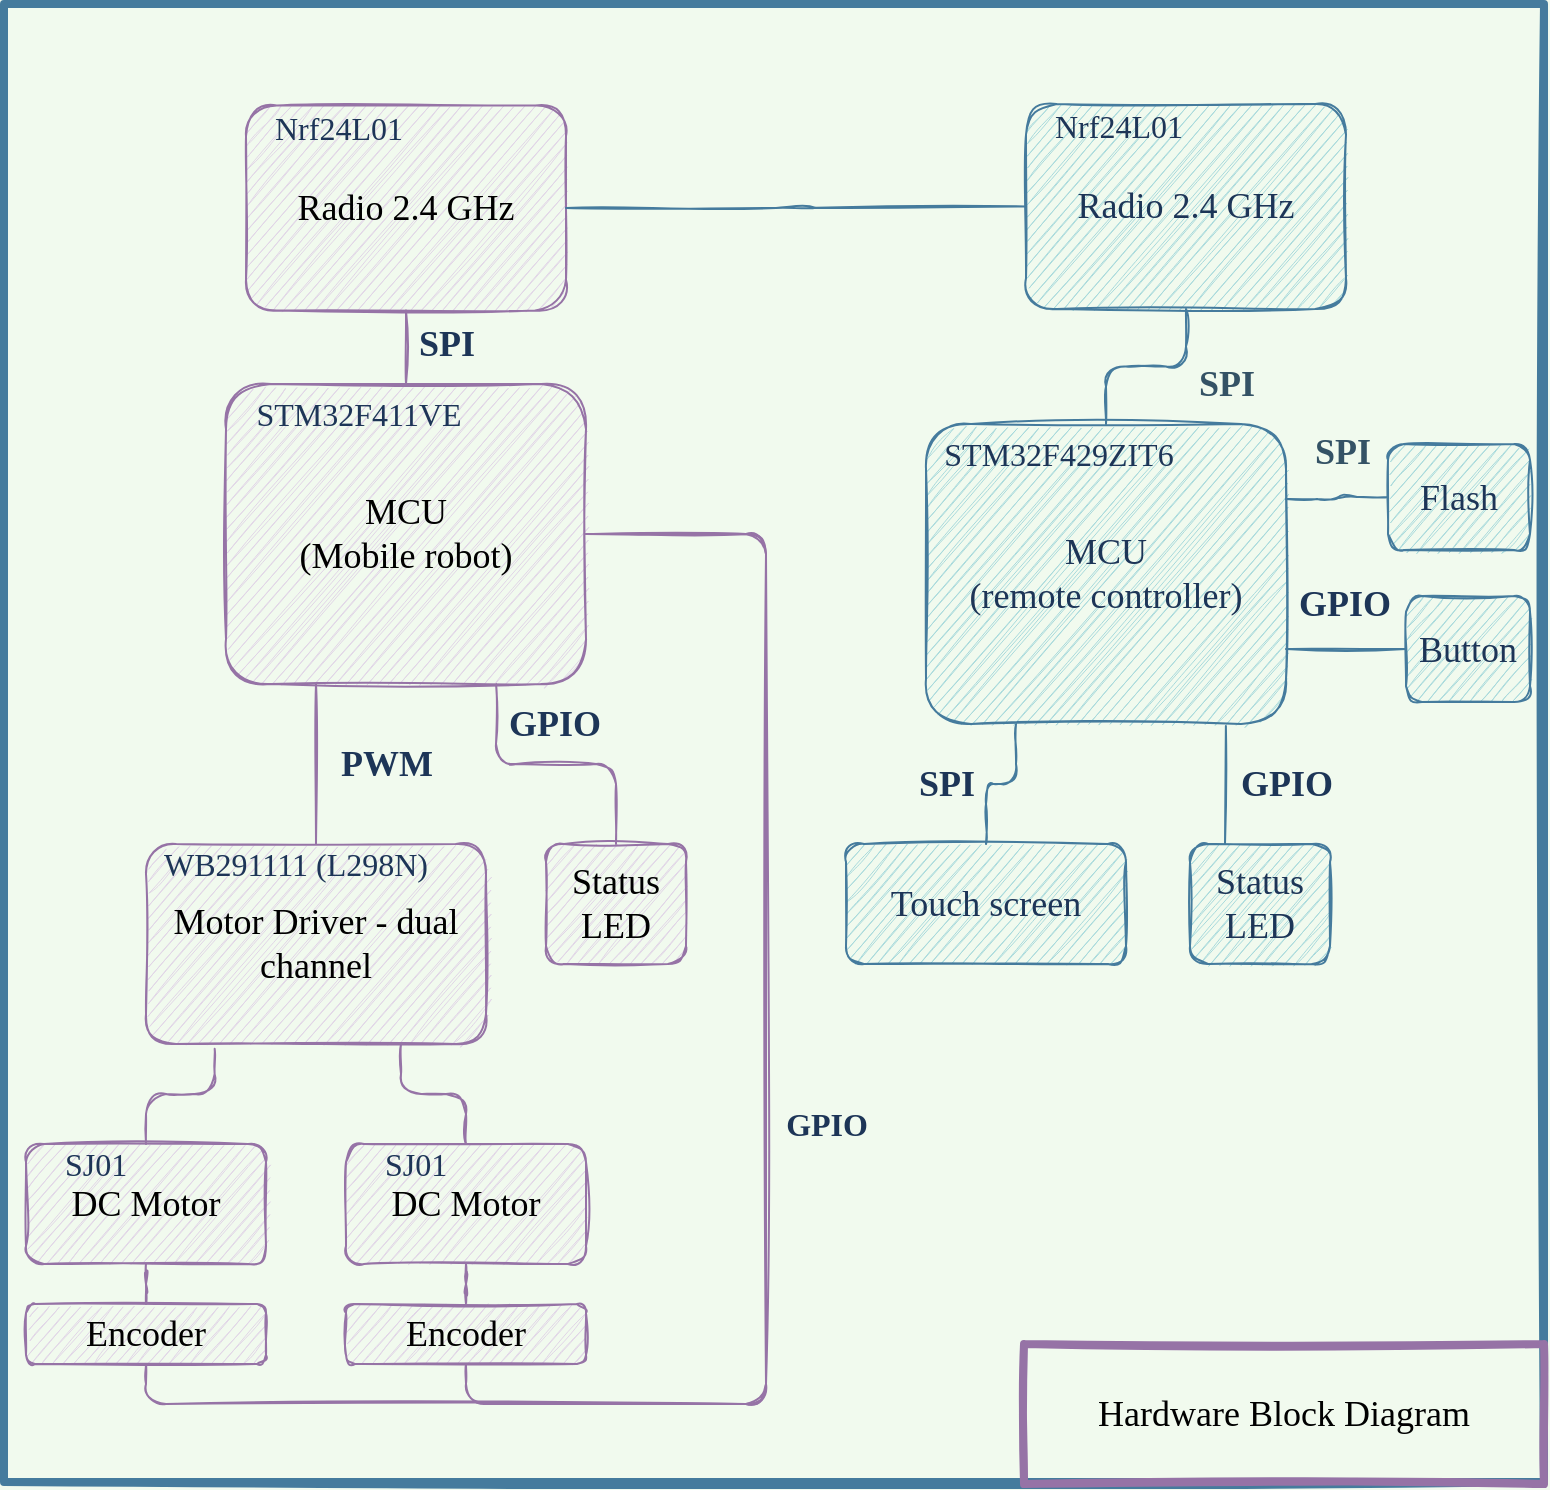 <mxfile version="16.5.1" type="device"><diagram id="fh3kz13Z7o8pKzMiirxR" name="Page-1"><mxGraphModel dx="2048" dy="754" grid="1" gridSize="10" guides="1" tooltips="1" connect="1" arrows="1" fold="1" page="1" pageScale="1" pageWidth="827" pageHeight="1169" background="#F1FAEE" math="0" shadow="0"><root><mxCell id="0"/><mxCell id="1" parent="0"/><mxCell id="w8mIpnhObAFhSEqiOdWa-1" value="" style="rounded=0;whiteSpace=wrap;html=1;fontColor=#1D3557;strokeColor=#457B9D;fillColor=none;strokeWidth=4;sketch=1;fontFamily=Computer Modern;fontSource=https%3A%2F%2Ffonts.googleapis.com%2Fcss%3Ffamily%3DComputer%2BModern;shadow=0;glass=0;" parent="1" vertex="1"><mxGeometry x="-801" y="180" width="770" height="739" as="geometry"/></mxCell><mxCell id="Uzonyh6WQcR22hM6_mPs-10" value="&lt;font face=&quot;Computer Modern&quot; style=&quot;font-size: 18px&quot;&gt;Hardware Block Diagram&lt;/font&gt;" style="rounded=0;whiteSpace=wrap;html=1;strokeColor=#9673a6;strokeWidth=4;fillColor=none;sketch=1;" parent="1" vertex="1"><mxGeometry x="-291" y="850" width="260" height="70" as="geometry"/></mxCell><mxCell id="w8mIpnhObAFhSEqiOdWa-7" value="&lt;font face=&quot;Computer Modern&quot; data-font-src=&quot;https://fonts.googleapis.com/css?family=Computer+Modern&quot;&gt;SPI&lt;/font&gt;" style="edgeStyle=orthogonalEdgeStyle;shape=connector;rounded=1;sketch=1;orthogonalLoop=1;jettySize=auto;html=1;exitX=0.5;exitY=0;exitDx=0;exitDy=0;entryX=0.5;entryY=1;entryDx=0;entryDy=0;labelBackgroundColor=none;fontFamily=Helvetica;fontSize=18;fontColor=#345265;startArrow=none;startFill=0;endArrow=none;endFill=0;strokeColor=#457B9D;fontStyle=1;" parent="1" source="Uzonyh6WQcR22hM6_mPs-31" target="Uzonyh6WQcR22hM6_mPs-35" edge="1"><mxGeometry x="0.411" y="-22" relative="1" as="geometry"><mxPoint x="-2" y="9" as="offset"/></mxGeometry></mxCell><mxCell id="w8mIpnhObAFhSEqiOdWa-22" value="SPI" style="edgeStyle=orthogonalEdgeStyle;shape=connector;rounded=1;sketch=1;orthogonalLoop=1;jettySize=auto;html=1;labelBackgroundColor=none;fontFamily=Computer Modern;fontSource=https%3A%2F%2Ffonts.googleapis.com%2Fcss%3Ffamily%3DComputer%2BModern;fontSize=18;fontColor=#1D3557;startArrow=none;startFill=0;endArrow=none;endFill=0;strokeColor=#457B9D;exitX=0.25;exitY=1;exitDx=0;exitDy=0;fontStyle=1" parent="1" source="Uzonyh6WQcR22hM6_mPs-31" target="w8mIpnhObAFhSEqiOdWa-21" edge="1"><mxGeometry x="0.201" y="-20" relative="1" as="geometry"><mxPoint as="offset"/></mxGeometry></mxCell><mxCell id="w8mIpnhObAFhSEqiOdWa-14" value="&lt;font face=&quot;Computer Modern&quot; data-font-src=&quot;https://fonts.googleapis.com/css?family=Computer+Modern&quot; style=&quot;font-size: 18px&quot;&gt;&lt;b&gt;PWM&lt;/b&gt;&lt;/font&gt;" style="edgeStyle=orthogonalEdgeStyle;shape=connector;rounded=1;sketch=1;orthogonalLoop=1;jettySize=auto;html=1;labelBackgroundColor=none;fontFamily=Helvetica;fontSize=12;fontColor=#1D3557;startArrow=none;startFill=0;endArrow=none;endFill=0;strokeColor=#9673a6;exitX=0.25;exitY=1;exitDx=0;exitDy=0;fillColor=#e1d5e7;" parent="1" source="Uzonyh6WQcR22hM6_mPs-33" target="w8mIpnhObAFhSEqiOdWa-13" edge="1"><mxGeometry y="35" relative="1" as="geometry"><mxPoint as="offset"/></mxGeometry></mxCell><mxCell id="w8mIpnhObAFhSEqiOdWa-20" value="GPIO" style="edgeStyle=orthogonalEdgeStyle;shape=connector;rounded=1;sketch=1;orthogonalLoop=1;jettySize=auto;html=1;labelBackgroundColor=none;fontFamily=Computer Modern;fontSource=https%3A%2F%2Ffonts.googleapis.com%2Fcss%3Ffamily%3DComputer%2BModern;fontSize=18;fontColor=#1D3557;startArrow=none;startFill=0;endArrow=none;endFill=0;strokeColor=#9673a6;exitX=0.75;exitY=1;exitDx=0;exitDy=0;fontStyle=1;fillColor=#e1d5e7;" parent="1" source="Uzonyh6WQcR22hM6_mPs-33" target="w8mIpnhObAFhSEqiOdWa-19" edge="1"><mxGeometry y="20" relative="1" as="geometry"><mxPoint x="-1" as="offset"/></mxGeometry></mxCell><mxCell id="w8mIpnhObAFhSEqiOdWa-30" value="&lt;b&gt;&lt;font style=&quot;font-size: 18px&quot;&gt;SPI&lt;/font&gt;&lt;/b&gt;" style="edgeStyle=orthogonalEdgeStyle;shape=connector;rounded=1;sketch=1;orthogonalLoop=1;jettySize=auto;html=1;exitX=0.5;exitY=0;exitDx=0;exitDy=0;entryX=0.5;entryY=1;entryDx=0;entryDy=0;labelBackgroundColor=none;fontFamily=Computer Modern;fontSource=https%3A%2F%2Ffonts.googleapis.com%2Fcss%3Ffamily%3DComputer%2BModern;fontSize=16;fontColor=#1D3557;startArrow=none;startFill=0;endArrow=none;endFill=0;strokeColor=#9673a6;fillColor=#e1d5e7;" parent="1" source="Uzonyh6WQcR22hM6_mPs-33" target="w8mIpnhObAFhSEqiOdWa-28" edge="1"><mxGeometry x="0.088" y="-20" relative="1" as="geometry"><mxPoint as="offset"/></mxGeometry></mxCell><mxCell id="w8mIpnhObAFhSEqiOdWa-16" value="" style="edgeStyle=orthogonalEdgeStyle;shape=connector;rounded=1;sketch=1;orthogonalLoop=1;jettySize=auto;html=1;labelBackgroundColor=none;fontFamily=Computer Modern;fontSource=https%3A%2F%2Ffonts.googleapis.com%2Fcss%3Ffamily%3DComputer%2BModern;fontSize=18;fontColor=#1D3557;startArrow=none;startFill=0;endArrow=none;endFill=0;strokeColor=#9673a6;exitX=0.202;exitY=1.024;exitDx=0;exitDy=0;exitPerimeter=0;fillColor=#e1d5e7;" parent="1" source="w8mIpnhObAFhSEqiOdWa-13" target="w8mIpnhObAFhSEqiOdWa-15" edge="1"><mxGeometry relative="1" as="geometry"/></mxCell><mxCell id="w8mIpnhObAFhSEqiOdWa-18" value="" style="edgeStyle=orthogonalEdgeStyle;shape=connector;rounded=1;sketch=1;orthogonalLoop=1;jettySize=auto;html=1;labelBackgroundColor=none;fontFamily=Computer Modern;fontSource=https%3A%2F%2Ffonts.googleapis.com%2Fcss%3Ffamily%3DComputer%2BModern;fontSize=18;fontColor=#1D3557;startArrow=none;startFill=0;endArrow=none;endFill=0;strokeColor=#9673a6;exitX=0.75;exitY=1;exitDx=0;exitDy=0;fillColor=#e1d5e7;" parent="1" source="w8mIpnhObAFhSEqiOdWa-13" target="w8mIpnhObAFhSEqiOdWa-17" edge="1"><mxGeometry relative="1" as="geometry"/></mxCell><mxCell id="w8mIpnhObAFhSEqiOdWa-42" value="" style="edgeStyle=orthogonalEdgeStyle;shape=connector;rounded=1;sketch=1;orthogonalLoop=1;jettySize=auto;html=1;labelBackgroundColor=none;fontFamily=Computer Modern;fontSource=https%3A%2F%2Ffonts.googleapis.com%2Fcss%3Ffamily%3DComputer%2BModern;fontSize=16;fontColor=#1D3557;startArrow=none;startFill=0;endArrow=none;endFill=0;strokeColor=#9673a6;fillColor=#e1d5e7;" parent="1" source="w8mIpnhObAFhSEqiOdWa-15" target="w8mIpnhObAFhSEqiOdWa-41" edge="1"><mxGeometry relative="1" as="geometry"/></mxCell><mxCell id="w8mIpnhObAFhSEqiOdWa-44" value="" style="edgeStyle=orthogonalEdgeStyle;shape=connector;rounded=1;sketch=1;orthogonalLoop=1;jettySize=auto;html=1;labelBackgroundColor=none;fontFamily=Computer Modern;fontSource=https%3A%2F%2Ffonts.googleapis.com%2Fcss%3Ffamily%3DComputer%2BModern;fontSize=16;fontColor=#1D3557;startArrow=none;startFill=0;endArrow=none;endFill=0;strokeColor=#9673a6;fillColor=#e1d5e7;" parent="1" source="w8mIpnhObAFhSEqiOdWa-17" target="w8mIpnhObAFhSEqiOdWa-43" edge="1"><mxGeometry relative="1" as="geometry"/></mxCell><mxCell id="w8mIpnhObAFhSEqiOdWa-19" value="Status LED" style="whiteSpace=wrap;html=1;fillColor=#e1d5e7;strokeColor=#9673a6;rounded=1;sketch=1;fontFamily=Computer Modern;fontSource=https%3A%2F%2Ffonts.googleapis.com%2Fcss%3Ffamily%3DComputer%2BModern;fontSize=18;" parent="1" vertex="1"><mxGeometry x="-530" y="600" width="70" height="60" as="geometry"/></mxCell><mxCell id="w8mIpnhObAFhSEqiOdWa-21" value="&lt;font face=&quot;Computer Modern&quot; style=&quot;font-size: 18px&quot;&gt;Touch screen&lt;br&gt;&lt;/font&gt;" style="rounded=1;whiteSpace=wrap;html=1;fillColor=#A8DADC;strokeColor=#457B9D;fontColor=#1D3557;sketch=1;" parent="1" vertex="1"><mxGeometry x="-380" y="600" width="140" height="60" as="geometry"/></mxCell><mxCell id="w8mIpnhObAFhSEqiOdWa-24" value="GPIO" style="edgeStyle=orthogonalEdgeStyle;shape=connector;rounded=1;sketch=1;orthogonalLoop=1;jettySize=auto;html=1;entryX=0.833;entryY=1.007;entryDx=0;entryDy=0;entryPerimeter=0;labelBackgroundColor=none;fontFamily=Computer Modern;fontSource=https%3A%2F%2Ffonts.googleapis.com%2Fcss%3Ffamily%3DComputer%2BModern;fontSize=18;fontColor=#1D3557;startArrow=none;startFill=0;endArrow=none;endFill=0;strokeColor=#457B9D;fontStyle=1;exitX=0.25;exitY=0;exitDx=0;exitDy=0;" parent="1" source="w8mIpnhObAFhSEqiOdWa-23" target="Uzonyh6WQcR22hM6_mPs-31" edge="1"><mxGeometry x="0.011" y="-30" relative="1" as="geometry"><Array as="points"><mxPoint x="-190" y="600"/></Array><mxPoint as="offset"/></mxGeometry></mxCell><mxCell id="w8mIpnhObAFhSEqiOdWa-23" value="Status LED" style="whiteSpace=wrap;html=1;fillColor=#A8DADC;strokeColor=#457B9D;fontColor=#1D3557;rounded=1;sketch=1;fontFamily=Computer Modern;fontSource=https%3A%2F%2Ffonts.googleapis.com%2Fcss%3Ffamily%3DComputer%2BModern;fontSize=18;" parent="1" vertex="1"><mxGeometry x="-208" y="600" width="70" height="60" as="geometry"/></mxCell><mxCell id="w8mIpnhObAFhSEqiOdWa-26" value="" style="group" parent="1" vertex="1" connectable="0"><mxGeometry x="-310" y="220" width="180" height="112.5" as="geometry"/></mxCell><mxCell id="Uzonyh6WQcR22hM6_mPs-35" value="&lt;font face=&quot;Computer Modern&quot; style=&quot;font-size: 18px&quot;&gt;Radio 2.4 GHz&lt;/font&gt;" style="rounded=1;whiteSpace=wrap;html=1;fillColor=#A8DADC;strokeColor=#457B9D;fontColor=#1D3557;sketch=1;" parent="w8mIpnhObAFhSEqiOdWa-26" vertex="1"><mxGeometry x="20" y="10" width="160" height="102.5" as="geometry"/></mxCell><mxCell id="w8mIpnhObAFhSEqiOdWa-25" value="&lt;font style=&quot;font-size: 16px&quot;&gt;Nrf24L01&lt;/font&gt;" style="text;html=1;strokeColor=none;fillColor=none;align=center;verticalAlign=middle;whiteSpace=wrap;rounded=0;sketch=1;fontFamily=Computer Modern;fontSource=https%3A%2F%2Ffonts.googleapis.com%2Fcss%3Ffamily%3DComputer%2BModern;fontSize=18;fontColor=#1D3557;labelBorderColor=none;" parent="w8mIpnhObAFhSEqiOdWa-26" vertex="1"><mxGeometry width="133" height="42" as="geometry"/></mxCell><mxCell id="w8mIpnhObAFhSEqiOdWa-27" value="" style="group" parent="1" vertex="1" connectable="0"><mxGeometry x="-700" y="220.75" width="180" height="112.5" as="geometry"/></mxCell><mxCell id="w8mIpnhObAFhSEqiOdWa-28" value="&lt;font face=&quot;Computer Modern&quot; style=&quot;font-size: 18px&quot;&gt;Radio 2.4 GHz&lt;/font&gt;" style="rounded=1;whiteSpace=wrap;html=1;fillColor=#e1d5e7;strokeColor=#9673a6;sketch=1;" parent="w8mIpnhObAFhSEqiOdWa-27" vertex="1"><mxGeometry x="20" y="10" width="160" height="102.5" as="geometry"/></mxCell><mxCell id="w8mIpnhObAFhSEqiOdWa-29" value="&lt;font style=&quot;font-size: 16px&quot;&gt;Nrf24L01&lt;/font&gt;" style="text;html=1;strokeColor=none;fillColor=none;align=center;verticalAlign=middle;whiteSpace=wrap;rounded=0;sketch=1;fontFamily=Computer Modern;fontSource=https%3A%2F%2Ffonts.googleapis.com%2Fcss%3Ffamily%3DComputer%2BModern;fontSize=18;fontColor=#1D3557;labelBorderColor=none;" parent="w8mIpnhObAFhSEqiOdWa-27" vertex="1"><mxGeometry width="133" height="42" as="geometry"/></mxCell><mxCell id="w8mIpnhObAFhSEqiOdWa-31" style="edgeStyle=orthogonalEdgeStyle;shape=connector;rounded=1;sketch=1;orthogonalLoop=1;jettySize=auto;html=1;exitX=1;exitY=0.5;exitDx=0;exitDy=0;entryX=0;entryY=0.5;entryDx=0;entryDy=0;labelBackgroundColor=none;fontFamily=Computer Modern;fontSource=https%3A%2F%2Ffonts.googleapis.com%2Fcss%3Ffamily%3DComputer%2BModern;fontSize=16;fontColor=#1D3557;startArrow=none;startFill=0;endArrow=none;endFill=0;strokeColor=#457B9D;" parent="1" source="w8mIpnhObAFhSEqiOdWa-28" target="Uzonyh6WQcR22hM6_mPs-35" edge="1"><mxGeometry relative="1" as="geometry"/></mxCell><mxCell id="w8mIpnhObAFhSEqiOdWa-45" style="edgeStyle=orthogonalEdgeStyle;shape=connector;rounded=1;sketch=1;orthogonalLoop=1;jettySize=auto;html=1;exitX=0.5;exitY=1;exitDx=0;exitDy=0;entryX=1;entryY=0.5;entryDx=0;entryDy=0;labelBackgroundColor=none;fontFamily=Computer Modern;fontSource=https%3A%2F%2Ffonts.googleapis.com%2Fcss%3Ffamily%3DComputer%2BModern;fontSize=16;fontColor=#1D3557;startArrow=none;startFill=0;endArrow=none;endFill=0;strokeColor=#9673a6;fillColor=#e1d5e7;" parent="1" source="w8mIpnhObAFhSEqiOdWa-41" target="Uzonyh6WQcR22hM6_mPs-33" edge="1"><mxGeometry relative="1" as="geometry"><Array as="points"><mxPoint x="-730" y="880"/><mxPoint x="-420" y="880"/><mxPoint x="-420" y="445"/></Array></mxGeometry></mxCell><mxCell id="w8mIpnhObAFhSEqiOdWa-41" value="Encoder" style="whiteSpace=wrap;html=1;fillColor=#e1d5e7;strokeColor=#9673a6;rounded=1;sketch=1;fontFamily=Computer Modern;fontSource=https%3A%2F%2Ffonts.googleapis.com%2Fcss%3Ffamily%3DComputer%2BModern;fontSize=18;" parent="1" vertex="1"><mxGeometry x="-790" y="830" width="120" height="30" as="geometry"/></mxCell><mxCell id="w8mIpnhObAFhSEqiOdWa-46" style="edgeStyle=orthogonalEdgeStyle;shape=connector;rounded=1;sketch=1;orthogonalLoop=1;jettySize=auto;html=1;exitX=0.5;exitY=1;exitDx=0;exitDy=0;labelBackgroundColor=none;fontFamily=Computer Modern;fontSource=https%3A%2F%2Ffonts.googleapis.com%2Fcss%3Ffamily%3DComputer%2BModern;fontSize=18;fontColor=#1D3557;startArrow=none;startFill=0;endArrow=none;endFill=0;strokeColor=#9673a6;entryX=1;entryY=0.5;entryDx=0;entryDy=0;fontStyle=1;fillColor=#e1d5e7;" parent="1" source="w8mIpnhObAFhSEqiOdWa-43" target="Uzonyh6WQcR22hM6_mPs-33" edge="1"><mxGeometry relative="1" as="geometry"><mxPoint x="-510" y="450" as="targetPoint"/><Array as="points"><mxPoint x="-570" y="880"/><mxPoint x="-420" y="880"/><mxPoint x="-420" y="445"/></Array></mxGeometry></mxCell><mxCell id="w8mIpnhObAFhSEqiOdWa-47" value="GPIO" style="edgeLabel;html=1;align=center;verticalAlign=middle;resizable=0;points=[];fontSize=16;fontFamily=Computer Modern;fontColor=#1D3557;labelBackgroundColor=none;fontStyle=1" parent="w8mIpnhObAFhSEqiOdWa-46" vertex="1" connectable="0"><mxGeometry x="-0.066" y="-1" relative="1" as="geometry"><mxPoint x="29" y="14" as="offset"/></mxGeometry></mxCell><mxCell id="w8mIpnhObAFhSEqiOdWa-43" value="&lt;span&gt;Encoder&lt;/span&gt;" style="whiteSpace=wrap;html=1;fontSize=18;fontFamily=Computer Modern;fillColor=#e1d5e7;strokeColor=#9673a6;rounded=1;sketch=1;fontSource=https%3A%2F%2Ffonts.googleapis.com%2Fcss%3Ffamily%3DComputer%2BModern;" parent="1" vertex="1"><mxGeometry x="-630" y="830" width="120" height="30" as="geometry"/></mxCell><mxCell id="w8mIpnhObAFhSEqiOdWa-50" value="" style="group" parent="1" vertex="1" connectable="0"><mxGeometry x="-690" y="370" width="180" height="150" as="geometry"/></mxCell><mxCell id="Uzonyh6WQcR22hM6_mPs-33" value="&lt;font face=&quot;Computer Modern&quot; style=&quot;font-size: 18px&quot;&gt;MCU&lt;br&gt;(Mobile robot)&lt;/font&gt;" style="rounded=1;whiteSpace=wrap;html=1;fillColor=#e1d5e7;strokeColor=#9673a6;sketch=1;" parent="w8mIpnhObAFhSEqiOdWa-50" vertex="1"><mxGeometry width="180" height="150" as="geometry"/></mxCell><mxCell id="w8mIpnhObAFhSEqiOdWa-40" value="&lt;font style=&quot;font-size: 16px&quot;&gt;STM32F411VE&lt;/font&gt;" style="text;html=1;strokeColor=none;fillColor=none;align=center;verticalAlign=middle;whiteSpace=wrap;rounded=0;sketch=1;fontFamily=Computer Modern;fontSource=https%3A%2F%2Ffonts.googleapis.com%2Fcss%3Ffamily%3DComputer%2BModern;fontSize=16;fontColor=#1D3557;labelBorderColor=none;" parent="w8mIpnhObAFhSEqiOdWa-50" vertex="1"><mxGeometry width="133" height="30" as="geometry"/></mxCell><mxCell id="w8mIpnhObAFhSEqiOdWa-51" value="" style="group" parent="1" vertex="1" connectable="0"><mxGeometry x="-340" y="390" width="180" height="150" as="geometry"/></mxCell><mxCell id="Uzonyh6WQcR22hM6_mPs-31" value="&lt;font face=&quot;Computer Modern&quot; style=&quot;font-size: 18px&quot;&gt;MCU&lt;br&gt;(remote controller)&lt;/font&gt;" style="rounded=1;whiteSpace=wrap;html=1;fillColor=#A8DADC;strokeColor=#457B9D;fontColor=#1D3557;sketch=1;" parent="w8mIpnhObAFhSEqiOdWa-51" vertex="1"><mxGeometry width="180" height="150" as="geometry"/></mxCell><mxCell id="w8mIpnhObAFhSEqiOdWa-38" value="&lt;font style=&quot;font-size: 16px;&quot;&gt;STM32F429ZIT6&lt;/font&gt;" style="text;html=1;strokeColor=none;fillColor=none;align=center;verticalAlign=middle;whiteSpace=wrap;rounded=0;sketch=1;fontFamily=Computer Modern;fontSource=https%3A%2F%2Ffonts.googleapis.com%2Fcss%3Ffamily%3DComputer%2BModern;fontSize=16;fontColor=#1D3557;labelBorderColor=none;" parent="w8mIpnhObAFhSEqiOdWa-51" vertex="1"><mxGeometry width="133" height="30" as="geometry"/></mxCell><mxCell id="w8mIpnhObAFhSEqiOdWa-52" value="" style="group" parent="1" vertex="1" connectable="0"><mxGeometry x="-630" y="750" width="120" height="60" as="geometry"/></mxCell><mxCell id="w8mIpnhObAFhSEqiOdWa-17" value="&lt;span&gt;DC Motor&lt;/span&gt;" style="whiteSpace=wrap;html=1;fontSize=18;fontFamily=Computer Modern;fillColor=#e1d5e7;strokeColor=#9673a6;rounded=1;sketch=1;fontSource=https%3A%2F%2Ffonts.googleapis.com%2Fcss%3Ffamily%3DComputer%2BModern;" parent="w8mIpnhObAFhSEqiOdWa-52" vertex="1"><mxGeometry width="120" height="60" as="geometry"/></mxCell><mxCell id="w8mIpnhObAFhSEqiOdWa-48" value="&lt;font style=&quot;font-size: 16px&quot;&gt;SJ01&lt;/font&gt;" style="text;html=1;strokeColor=none;fillColor=none;align=center;verticalAlign=middle;whiteSpace=wrap;rounded=0;sketch=1;fontFamily=Computer Modern;fontSource=https%3A%2F%2Ffonts.googleapis.com%2Fcss%3Ffamily%3DComputer%2BModern;fontSize=16;fontColor=#1D3557;labelBorderColor=none;" parent="w8mIpnhObAFhSEqiOdWa-52" vertex="1"><mxGeometry width="70" height="20" as="geometry"/></mxCell><mxCell id="w8mIpnhObAFhSEqiOdWa-54" value="" style="group" parent="1" vertex="1" connectable="0"><mxGeometry x="-790" y="750" width="120" height="60" as="geometry"/></mxCell><mxCell id="w8mIpnhObAFhSEqiOdWa-15" value="DC Motor" style="whiteSpace=wrap;html=1;fillColor=#e1d5e7;strokeColor=#9673a6;rounded=1;sketch=1;fontFamily=Computer Modern;fontSource=https%3A%2F%2Ffonts.googleapis.com%2Fcss%3Ffamily%3DComputer%2BModern;fontSize=18;" parent="w8mIpnhObAFhSEqiOdWa-54" vertex="1"><mxGeometry width="120" height="60" as="geometry"/></mxCell><mxCell id="w8mIpnhObAFhSEqiOdWa-53" value="&lt;font style=&quot;font-size: 16px&quot;&gt;SJ01&lt;/font&gt;" style="text;html=1;strokeColor=none;fillColor=none;align=center;verticalAlign=middle;whiteSpace=wrap;rounded=0;sketch=1;fontFamily=Computer Modern;fontSource=https%3A%2F%2Ffonts.googleapis.com%2Fcss%3Ffamily%3DComputer%2BModern;fontSize=16;fontColor=#1D3557;labelBorderColor=none;" parent="w8mIpnhObAFhSEqiOdWa-54" vertex="1"><mxGeometry width="70" height="20" as="geometry"/></mxCell><mxCell id="w8mIpnhObAFhSEqiOdWa-59" value="" style="group" parent="1" vertex="1" connectable="0"><mxGeometry x="-730" y="600" width="170" height="100" as="geometry"/></mxCell><mxCell id="w8mIpnhObAFhSEqiOdWa-13" value="Motor Driver - dual channel" style="whiteSpace=wrap;html=1;fillColor=#e1d5e7;strokeColor=#9673a6;rounded=1;sketch=1;fontFamily=Computer Modern;fontSource=https%3A%2F%2Ffonts.googleapis.com%2Fcss%3Ffamily%3DComputer%2BModern;fontSize=18;" parent="w8mIpnhObAFhSEqiOdWa-59" vertex="1"><mxGeometry width="170" height="100" as="geometry"/></mxCell><mxCell id="w8mIpnhObAFhSEqiOdWa-55" value="&lt;font style=&quot;font-size: 16px&quot;&gt;WB291111 (L298N)&lt;/font&gt;" style="text;html=1;strokeColor=none;fillColor=none;align=center;verticalAlign=middle;whiteSpace=wrap;rounded=0;sketch=1;fontFamily=Computer Modern;fontSource=https%3A%2F%2Ffonts.googleapis.com%2Fcss%3Ffamily%3DComputer%2BModern;fontSize=16;fontColor=#1D3557;labelBorderColor=none;" parent="w8mIpnhObAFhSEqiOdWa-59" vertex="1"><mxGeometry width="150" height="20" as="geometry"/></mxCell><mxCell id="Y_3C7noQgZC1ltdL1Iqm-3" value="SPI" style="edgeStyle=orthogonalEdgeStyle;shape=connector;rounded=1;sketch=1;orthogonalLoop=1;jettySize=auto;html=1;exitX=0;exitY=0.5;exitDx=0;exitDy=0;entryX=1;entryY=0.25;entryDx=0;entryDy=0;labelBackgroundColor=none;fontFamily=Computer Modern;fontSize=18;fontColor=#345265;startArrow=none;startFill=0;endArrow=none;endFill=0;strokeColor=#457B9D;fontStyle=1;fontSource=https%3A%2F%2Ffonts.googleapis.com%2Fcss%3Ffamily%3DComputer%2BModern;" parent="1" source="Y_3C7noQgZC1ltdL1Iqm-2" target="Uzonyh6WQcR22hM6_mPs-31" edge="1"><mxGeometry x="-0.116" y="-23" relative="1" as="geometry"><mxPoint as="offset"/></mxGeometry></mxCell><mxCell id="Y_3C7noQgZC1ltdL1Iqm-2" value="&lt;font face=&quot;Computer Modern&quot; style=&quot;font-size: 18px&quot;&gt;Flash&lt;br&gt;&lt;/font&gt;" style="rounded=1;whiteSpace=wrap;html=1;fillColor=#A8DADC;strokeColor=#457B9D;fontColor=#1D3557;sketch=1;" parent="1" vertex="1"><mxGeometry x="-109" y="400" width="71" height="53" as="geometry"/></mxCell><mxCell id="UAWZp_rnBYxKzVC1xBHg-2" value="&lt;font face=&quot;Computer Modern&quot; style=&quot;font-size: 18px&quot;&gt;Button&lt;br&gt;&lt;/font&gt;" style="rounded=1;whiteSpace=wrap;html=1;fillColor=#A8DADC;strokeColor=#457B9D;fontColor=#1D3557;sketch=1;" vertex="1" parent="1"><mxGeometry x="-100" y="476" width="62" height="53" as="geometry"/></mxCell><mxCell id="UAWZp_rnBYxKzVC1xBHg-3" value="GPIO" style="edgeStyle=orthogonalEdgeStyle;shape=connector;rounded=1;sketch=1;orthogonalLoop=1;jettySize=auto;html=1;exitX=1;exitY=0.75;exitDx=0;exitDy=0;entryX=0;entryY=0.5;entryDx=0;entryDy=0;labelBackgroundColor=none;fontFamily=Computer Modern;fontSource=https%3A%2F%2Ffonts.googleapis.com%2Fcss%3Ffamily%3DComputer%2BModern;fontSize=18;fontColor=#1D3557;startArrow=none;startFill=0;endArrow=none;endFill=0;strokeColor=#457B9D;fontStyle=1" edge="1" parent="1" source="Uzonyh6WQcR22hM6_mPs-31" target="UAWZp_rnBYxKzVC1xBHg-2"><mxGeometry y="23" relative="1" as="geometry"><mxPoint x="-1" as="offset"/></mxGeometry></mxCell></root></mxGraphModel></diagram></mxfile>